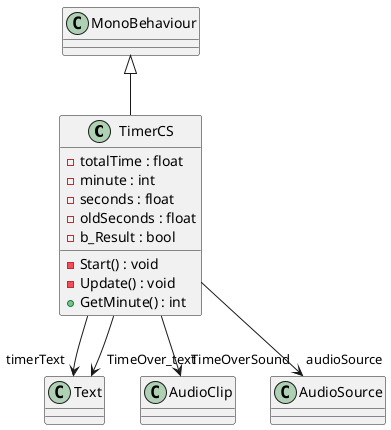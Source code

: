 @startuml
class TimerCS {
    - totalTime : float
    - minute : int
    - seconds : float
    - oldSeconds : float
    - b_Result : bool
    - Start() : void
    - Update() : void
    + GetMinute() : int
}
MonoBehaviour <|-- TimerCS
TimerCS --> "timerText" Text
TimerCS --> "TimeOver_text" Text
TimerCS --> "TimeOverSound" AudioClip
TimerCS --> "audioSource" AudioSource
@enduml
